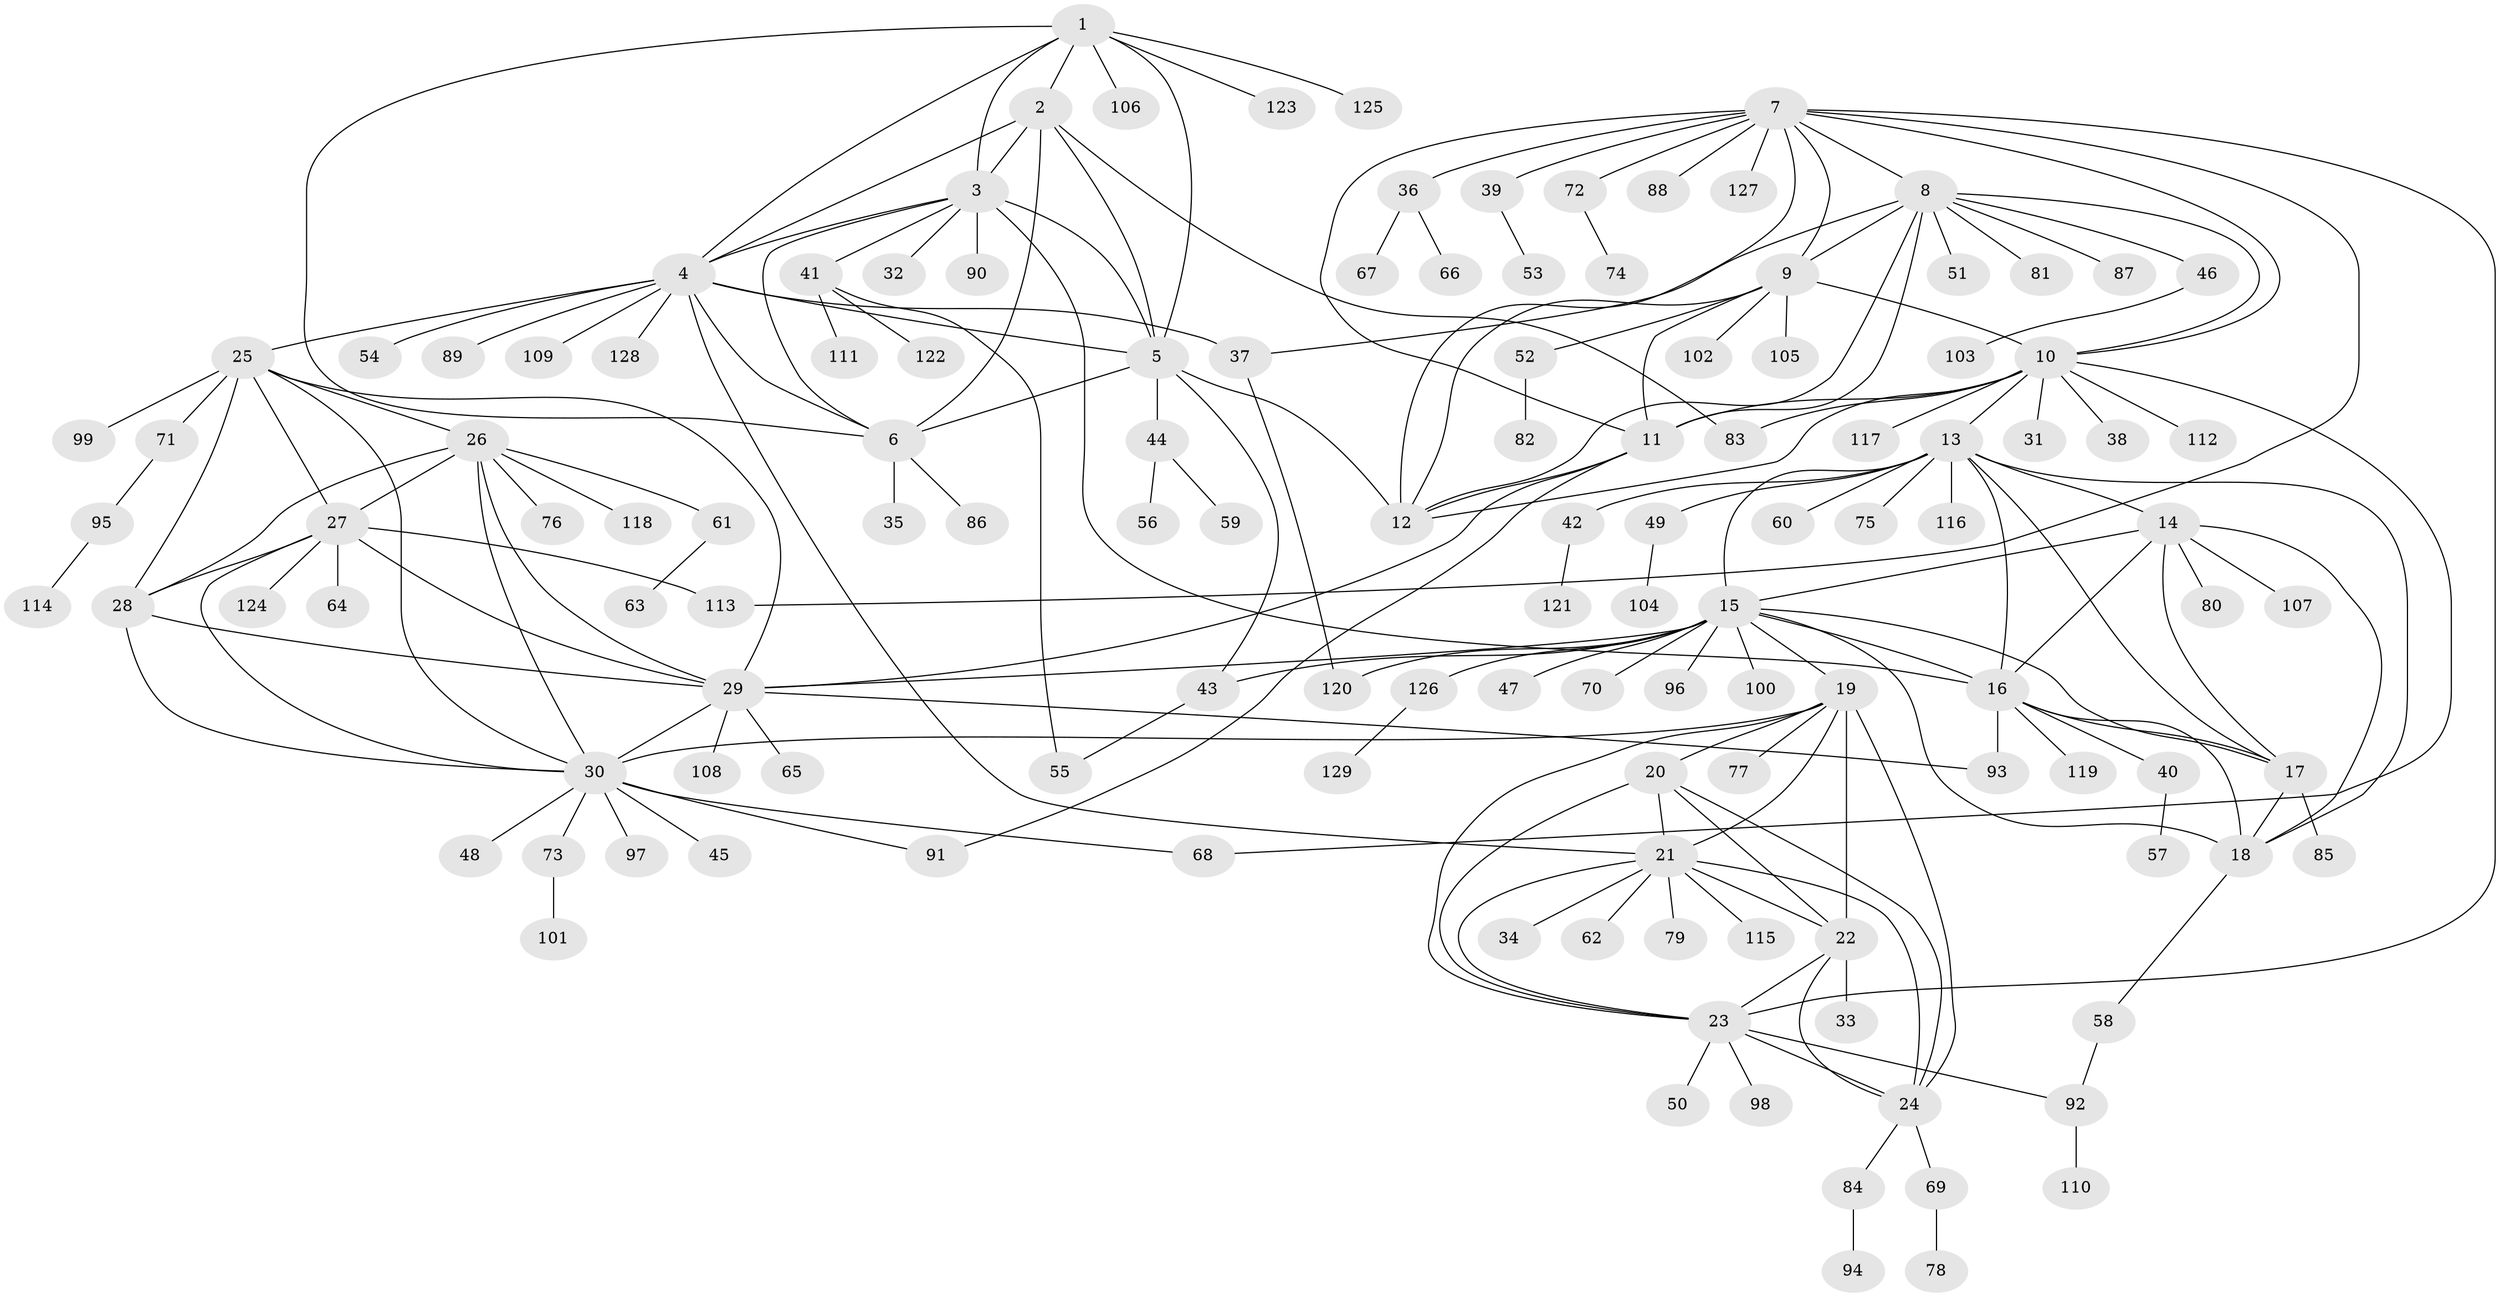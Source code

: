 // Generated by graph-tools (version 1.1) at 2025/37/03/09/25 02:37:33]
// undirected, 129 vertices, 194 edges
graph export_dot {
graph [start="1"]
  node [color=gray90,style=filled];
  1;
  2;
  3;
  4;
  5;
  6;
  7;
  8;
  9;
  10;
  11;
  12;
  13;
  14;
  15;
  16;
  17;
  18;
  19;
  20;
  21;
  22;
  23;
  24;
  25;
  26;
  27;
  28;
  29;
  30;
  31;
  32;
  33;
  34;
  35;
  36;
  37;
  38;
  39;
  40;
  41;
  42;
  43;
  44;
  45;
  46;
  47;
  48;
  49;
  50;
  51;
  52;
  53;
  54;
  55;
  56;
  57;
  58;
  59;
  60;
  61;
  62;
  63;
  64;
  65;
  66;
  67;
  68;
  69;
  70;
  71;
  72;
  73;
  74;
  75;
  76;
  77;
  78;
  79;
  80;
  81;
  82;
  83;
  84;
  85;
  86;
  87;
  88;
  89;
  90;
  91;
  92;
  93;
  94;
  95;
  96;
  97;
  98;
  99;
  100;
  101;
  102;
  103;
  104;
  105;
  106;
  107;
  108;
  109;
  110;
  111;
  112;
  113;
  114;
  115;
  116;
  117;
  118;
  119;
  120;
  121;
  122;
  123;
  124;
  125;
  126;
  127;
  128;
  129;
  1 -- 2;
  1 -- 3;
  1 -- 4;
  1 -- 5;
  1 -- 6;
  1 -- 106;
  1 -- 123;
  1 -- 125;
  2 -- 3;
  2 -- 4;
  2 -- 5;
  2 -- 6;
  2 -- 83;
  3 -- 4;
  3 -- 5;
  3 -- 6;
  3 -- 16;
  3 -- 32;
  3 -- 41;
  3 -- 90;
  4 -- 5;
  4 -- 6;
  4 -- 21;
  4 -- 25;
  4 -- 37;
  4 -- 54;
  4 -- 89;
  4 -- 109;
  4 -- 128;
  5 -- 6;
  5 -- 12;
  5 -- 43;
  5 -- 44;
  6 -- 35;
  6 -- 86;
  7 -- 8;
  7 -- 9;
  7 -- 10;
  7 -- 11;
  7 -- 12;
  7 -- 23;
  7 -- 36;
  7 -- 39;
  7 -- 72;
  7 -- 88;
  7 -- 113;
  7 -- 127;
  8 -- 9;
  8 -- 10;
  8 -- 11;
  8 -- 12;
  8 -- 37;
  8 -- 46;
  8 -- 51;
  8 -- 81;
  8 -- 87;
  9 -- 10;
  9 -- 11;
  9 -- 12;
  9 -- 52;
  9 -- 102;
  9 -- 105;
  10 -- 11;
  10 -- 12;
  10 -- 13;
  10 -- 31;
  10 -- 38;
  10 -- 68;
  10 -- 83;
  10 -- 112;
  10 -- 117;
  11 -- 12;
  11 -- 29;
  11 -- 91;
  13 -- 14;
  13 -- 15;
  13 -- 16;
  13 -- 17;
  13 -- 18;
  13 -- 42;
  13 -- 49;
  13 -- 60;
  13 -- 75;
  13 -- 116;
  14 -- 15;
  14 -- 16;
  14 -- 17;
  14 -- 18;
  14 -- 80;
  14 -- 107;
  15 -- 16;
  15 -- 17;
  15 -- 18;
  15 -- 19;
  15 -- 29;
  15 -- 43;
  15 -- 47;
  15 -- 70;
  15 -- 96;
  15 -- 100;
  15 -- 120;
  15 -- 126;
  16 -- 17;
  16 -- 18;
  16 -- 40;
  16 -- 93;
  16 -- 119;
  17 -- 18;
  17 -- 85;
  18 -- 58;
  19 -- 20;
  19 -- 21;
  19 -- 22;
  19 -- 23;
  19 -- 24;
  19 -- 30;
  19 -- 77;
  20 -- 21;
  20 -- 22;
  20 -- 23;
  20 -- 24;
  21 -- 22;
  21 -- 23;
  21 -- 24;
  21 -- 34;
  21 -- 62;
  21 -- 79;
  21 -- 115;
  22 -- 23;
  22 -- 24;
  22 -- 33;
  23 -- 24;
  23 -- 50;
  23 -- 92;
  23 -- 98;
  24 -- 69;
  24 -- 84;
  25 -- 26;
  25 -- 27;
  25 -- 28;
  25 -- 29;
  25 -- 30;
  25 -- 71;
  25 -- 99;
  26 -- 27;
  26 -- 28;
  26 -- 29;
  26 -- 30;
  26 -- 61;
  26 -- 76;
  26 -- 118;
  27 -- 28;
  27 -- 29;
  27 -- 30;
  27 -- 64;
  27 -- 113;
  27 -- 124;
  28 -- 29;
  28 -- 30;
  29 -- 30;
  29 -- 65;
  29 -- 93;
  29 -- 108;
  30 -- 45;
  30 -- 48;
  30 -- 68;
  30 -- 73;
  30 -- 91;
  30 -- 97;
  36 -- 66;
  36 -- 67;
  37 -- 120;
  39 -- 53;
  40 -- 57;
  41 -- 55;
  41 -- 111;
  41 -- 122;
  42 -- 121;
  43 -- 55;
  44 -- 56;
  44 -- 59;
  46 -- 103;
  49 -- 104;
  52 -- 82;
  58 -- 92;
  61 -- 63;
  69 -- 78;
  71 -- 95;
  72 -- 74;
  73 -- 101;
  84 -- 94;
  92 -- 110;
  95 -- 114;
  126 -- 129;
}
